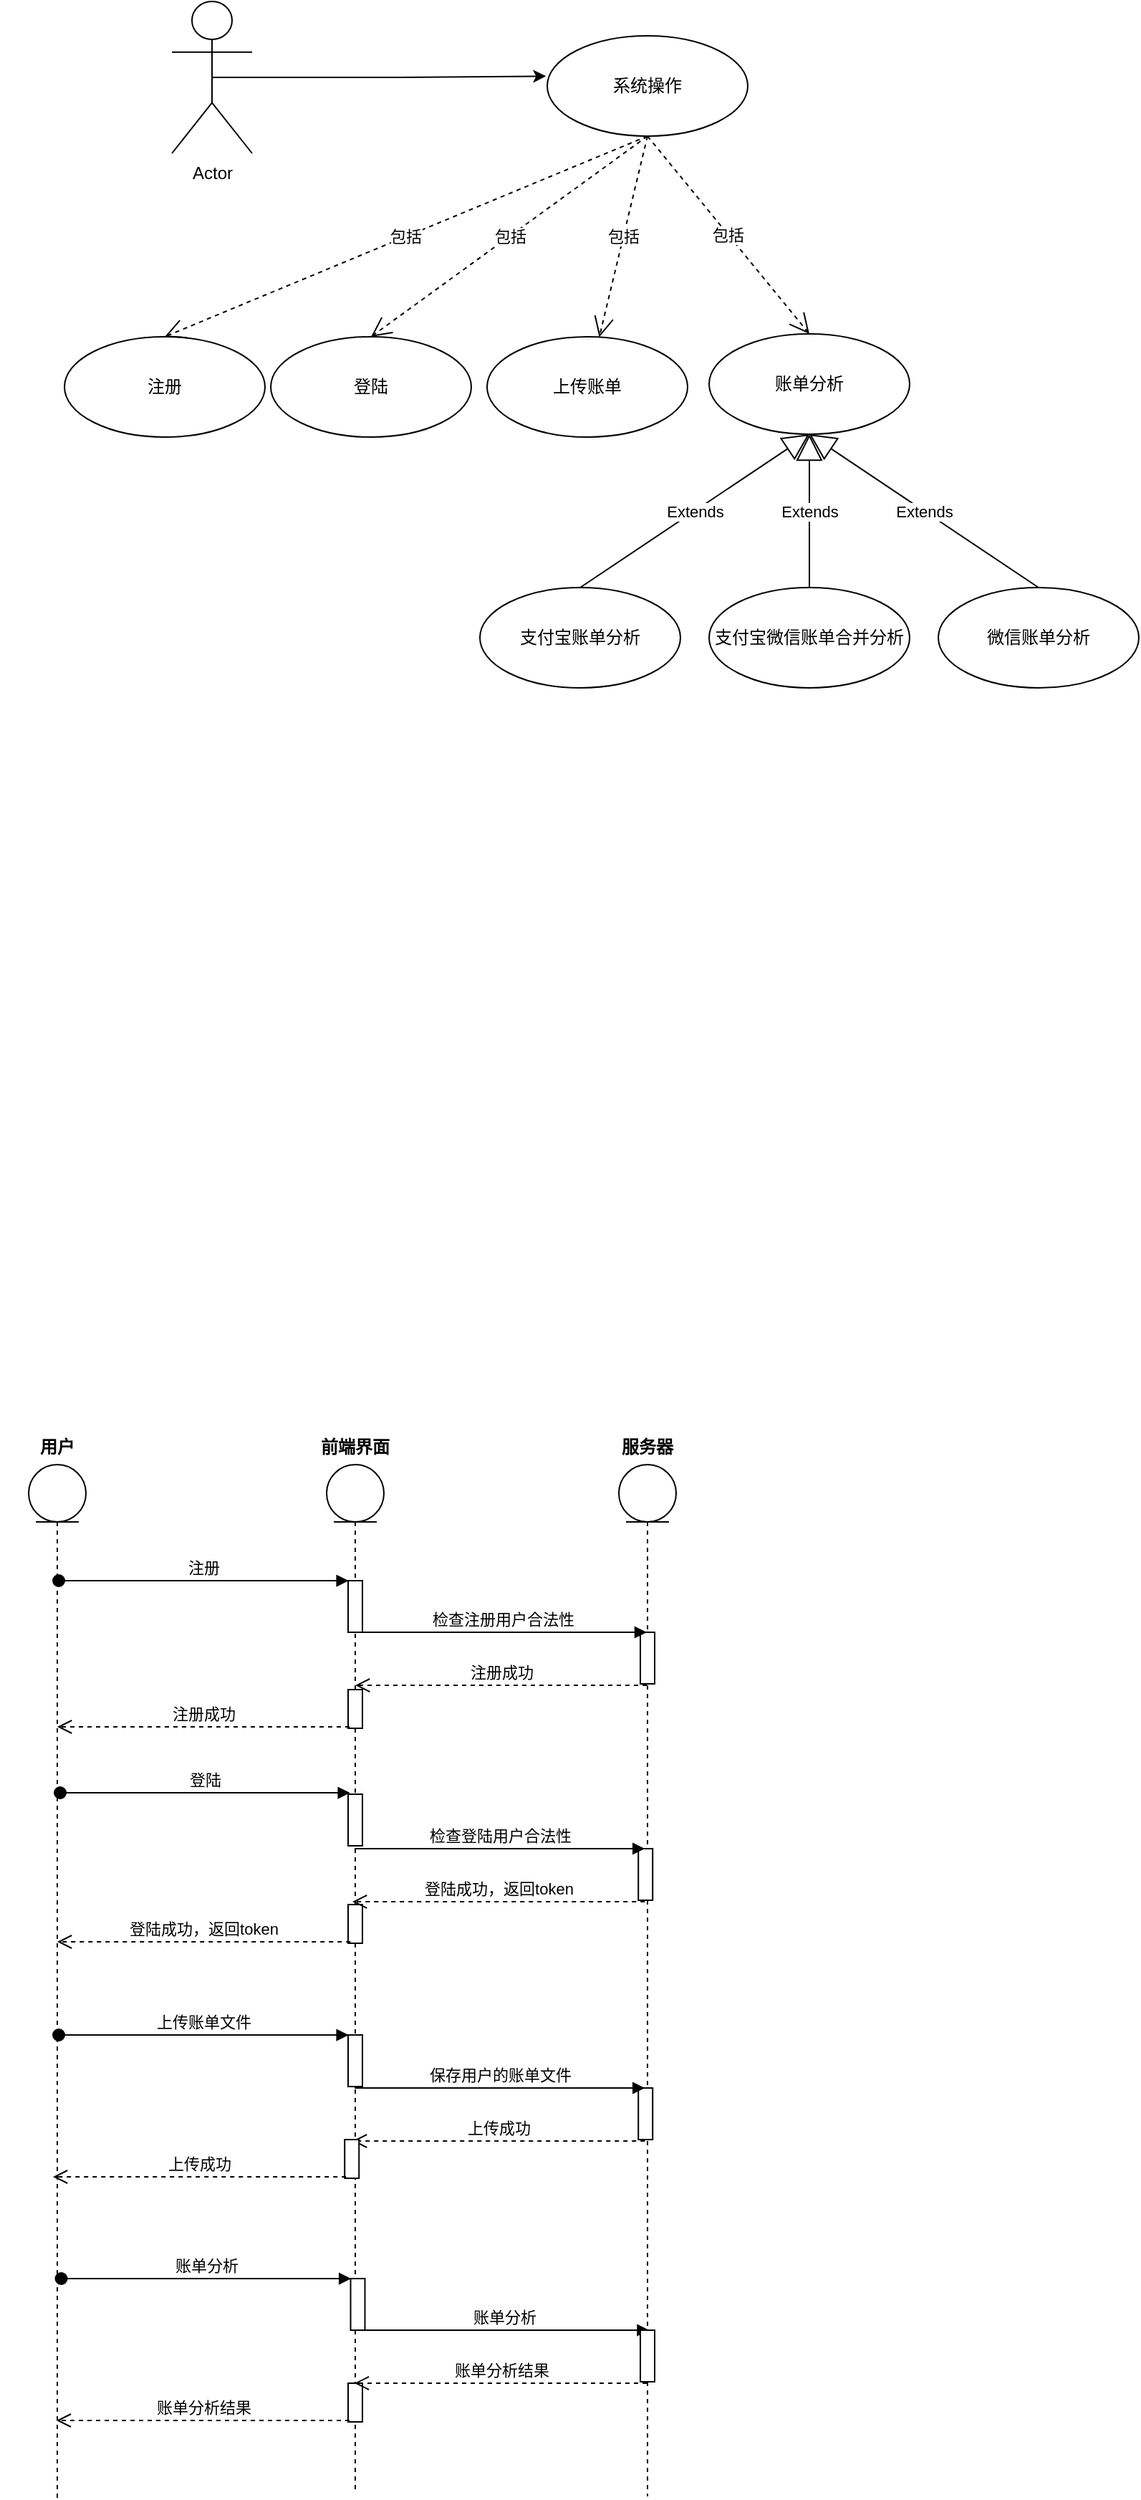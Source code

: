 <mxfile version="16.2.6" type="github">
  <diagram id="fHpPr2RdEvj4gNqwsy3j" name="Page-1">
    <mxGraphModel dx="922" dy="593" grid="0" gridSize="10" guides="1" tooltips="1" connect="1" arrows="1" fold="1" page="1" pageScale="1" pageWidth="827" pageHeight="1169" math="0" shadow="0">
      <root>
        <mxCell id="0" />
        <mxCell id="1" parent="0" />
        <mxCell id="5TZ1lEWXBGR0TFEkmN6e-29" style="edgeStyle=orthogonalEdgeStyle;rounded=0;orthogonalLoop=1;jettySize=auto;html=1;exitX=0.5;exitY=0.5;exitDx=0;exitDy=0;exitPerimeter=0;entryX=-0.006;entryY=0.402;entryDx=0;entryDy=0;entryPerimeter=0;" edge="1" parent="1" source="5TZ1lEWXBGR0TFEkmN6e-1" target="5TZ1lEWXBGR0TFEkmN6e-7">
          <mxGeometry relative="1" as="geometry" />
        </mxCell>
        <mxCell id="5TZ1lEWXBGR0TFEkmN6e-1" value="Actor" style="shape=umlActor;verticalLabelPosition=bottom;verticalAlign=top;html=1;" vertex="1" parent="1">
          <mxGeometry x="138" y="176" width="56" height="106" as="geometry" />
        </mxCell>
        <mxCell id="5TZ1lEWXBGR0TFEkmN6e-2" value="登陆" style="ellipse;whiteSpace=wrap;html=1;" vertex="1" parent="1">
          <mxGeometry x="207" y="410" width="140" height="70" as="geometry" />
        </mxCell>
        <mxCell id="5TZ1lEWXBGR0TFEkmN6e-3" value="注册" style="ellipse;whiteSpace=wrap;html=1;" vertex="1" parent="1">
          <mxGeometry x="63" y="410" width="140" height="70" as="geometry" />
        </mxCell>
        <mxCell id="5TZ1lEWXBGR0TFEkmN6e-4" value="账单分析" style="ellipse;whiteSpace=wrap;html=1;" vertex="1" parent="1">
          <mxGeometry x="513" y="408" width="140" height="70" as="geometry" />
        </mxCell>
        <mxCell id="5TZ1lEWXBGR0TFEkmN6e-5" value="上传账单" style="ellipse;whiteSpace=wrap;html=1;" vertex="1" parent="1">
          <mxGeometry x="358" y="410" width="140" height="70" as="geometry" />
        </mxCell>
        <mxCell id="5TZ1lEWXBGR0TFEkmN6e-6" value="微信账单分析" style="ellipse;whiteSpace=wrap;html=1;fillColor=default;gradientColor=none;" vertex="1" parent="1">
          <mxGeometry x="673" y="585" width="140" height="70" as="geometry" />
        </mxCell>
        <mxCell id="5TZ1lEWXBGR0TFEkmN6e-7" value="系统操作" style="ellipse;whiteSpace=wrap;html=1;" vertex="1" parent="1">
          <mxGeometry x="400" y="200" width="140" height="70" as="geometry" />
        </mxCell>
        <mxCell id="5TZ1lEWXBGR0TFEkmN6e-8" value="支付宝账单分析" style="ellipse;whiteSpace=wrap;html=1;" vertex="1" parent="1">
          <mxGeometry x="353" y="585" width="140" height="70" as="geometry" />
        </mxCell>
        <mxCell id="5TZ1lEWXBGR0TFEkmN6e-9" value="支付宝微信账单合并分析" style="ellipse;whiteSpace=wrap;html=1;" vertex="1" parent="1">
          <mxGeometry x="513" y="585" width="140" height="70" as="geometry" />
        </mxCell>
        <mxCell id="5TZ1lEWXBGR0TFEkmN6e-16" value="Extends" style="endArrow=block;endSize=16;endFill=0;html=1;rounded=0;exitX=0.5;exitY=0;exitDx=0;exitDy=0;entryX=0.5;entryY=1;entryDx=0;entryDy=0;" edge="1" parent="1" source="5TZ1lEWXBGR0TFEkmN6e-8" target="5TZ1lEWXBGR0TFEkmN6e-4">
          <mxGeometry width="160" relative="1" as="geometry">
            <mxPoint x="382" y="528" as="sourcePoint" />
            <mxPoint x="542" y="528" as="targetPoint" />
          </mxGeometry>
        </mxCell>
        <mxCell id="5TZ1lEWXBGR0TFEkmN6e-17" value="Extends" style="endArrow=block;endSize=16;endFill=0;html=1;rounded=0;exitX=0.5;exitY=0;exitDx=0;exitDy=0;entryX=0.5;entryY=1;entryDx=0;entryDy=0;" edge="1" parent="1" source="5TZ1lEWXBGR0TFEkmN6e-6" target="5TZ1lEWXBGR0TFEkmN6e-4">
          <mxGeometry width="160" relative="1" as="geometry">
            <mxPoint x="632" y="612" as="sourcePoint" />
            <mxPoint x="656" y="479" as="targetPoint" />
          </mxGeometry>
        </mxCell>
        <mxCell id="5TZ1lEWXBGR0TFEkmN6e-18" value="Extends" style="endArrow=block;endSize=16;endFill=0;html=1;rounded=0;" edge="1" parent="1" source="5TZ1lEWXBGR0TFEkmN6e-9" target="5TZ1lEWXBGR0TFEkmN6e-4">
          <mxGeometry width="160" relative="1" as="geometry">
            <mxPoint x="444" y="673.5" as="sourcePoint" />
            <mxPoint x="580" y="483" as="targetPoint" />
          </mxGeometry>
        </mxCell>
        <mxCell id="5TZ1lEWXBGR0TFEkmN6e-19" value="包括" style="endArrow=open;endSize=12;dashed=1;html=1;rounded=0;exitX=0.5;exitY=1;exitDx=0;exitDy=0;entryX=0.5;entryY=0;entryDx=0;entryDy=0;" edge="1" parent="1" source="5TZ1lEWXBGR0TFEkmN6e-7" target="5TZ1lEWXBGR0TFEkmN6e-2">
          <mxGeometry width="160" relative="1" as="geometry">
            <mxPoint x="345" y="334.44" as="sourcePoint" />
            <mxPoint x="547" y="334" as="targetPoint" />
          </mxGeometry>
        </mxCell>
        <mxCell id="5TZ1lEWXBGR0TFEkmN6e-20" value="包括" style="endArrow=open;endSize=12;dashed=1;html=1;rounded=0;exitX=0.5;exitY=1;exitDx=0;exitDy=0;" edge="1" parent="1" source="5TZ1lEWXBGR0TFEkmN6e-7" target="5TZ1lEWXBGR0TFEkmN6e-5">
          <mxGeometry width="160" relative="1" as="geometry">
            <mxPoint x="625" y="352.44" as="sourcePoint" />
            <mxPoint x="500" y="394" as="targetPoint" />
          </mxGeometry>
        </mxCell>
        <mxCell id="5TZ1lEWXBGR0TFEkmN6e-21" value="包括" style="endArrow=open;endSize=12;dashed=1;html=1;rounded=0;exitX=0.5;exitY=1;exitDx=0;exitDy=0;entryX=0.5;entryY=0;entryDx=0;entryDy=0;" edge="1" parent="1" source="5TZ1lEWXBGR0TFEkmN6e-7" target="5TZ1lEWXBGR0TFEkmN6e-4">
          <mxGeometry width="160" relative="1" as="geometry">
            <mxPoint x="580" y="194.44" as="sourcePoint" />
            <mxPoint x="782" y="194" as="targetPoint" />
          </mxGeometry>
        </mxCell>
        <mxCell id="5TZ1lEWXBGR0TFEkmN6e-22" value="包括" style="endArrow=open;endSize=12;dashed=1;html=1;rounded=0;exitX=0.5;exitY=1;exitDx=0;exitDy=0;entryX=0.5;entryY=0;entryDx=0;entryDy=0;" edge="1" parent="1" source="5TZ1lEWXBGR0TFEkmN6e-7" target="5TZ1lEWXBGR0TFEkmN6e-3">
          <mxGeometry width="160" relative="1" as="geometry">
            <mxPoint x="385" y="292.44" as="sourcePoint" />
            <mxPoint x="587" y="292" as="targetPoint" />
          </mxGeometry>
        </mxCell>
        <mxCell id="5TZ1lEWXBGR0TFEkmN6e-30" value="" style="shape=umlLifeline;participant=umlEntity;perimeter=lifelinePerimeter;whiteSpace=wrap;html=1;container=1;collapsible=0;recursiveResize=0;verticalAlign=top;spacingTop=36;outlineConnect=0;fillColor=default;gradientColor=none;" vertex="1" parent="1">
          <mxGeometry x="38" y="1197" width="40" height="721" as="geometry" />
        </mxCell>
        <mxCell id="5TZ1lEWXBGR0TFEkmN6e-32" value="" style="shape=umlLifeline;participant=umlEntity;perimeter=lifelinePerimeter;whiteSpace=wrap;html=1;container=1;collapsible=0;recursiveResize=0;verticalAlign=top;spacingTop=36;outlineConnect=0;fillColor=default;gradientColor=none;" vertex="1" parent="1">
          <mxGeometry x="246" y="1197" width="40" height="716" as="geometry" />
        </mxCell>
        <mxCell id="5TZ1lEWXBGR0TFEkmN6e-34" value="" style="html=1;points=[];perimeter=orthogonalPerimeter;fillColor=default;gradientColor=none;" vertex="1" parent="5TZ1lEWXBGR0TFEkmN6e-32">
          <mxGeometry x="15" y="81" width="10" height="36" as="geometry" />
        </mxCell>
        <mxCell id="5TZ1lEWXBGR0TFEkmN6e-45" value="" style="html=1;points=[];perimeter=orthogonalPerimeter;fillColor=default;gradientColor=none;" vertex="1" parent="5TZ1lEWXBGR0TFEkmN6e-32">
          <mxGeometry x="15" y="230" width="10" height="36" as="geometry" />
        </mxCell>
        <mxCell id="5TZ1lEWXBGR0TFEkmN6e-51" value="" style="html=1;points=[];perimeter=orthogonalPerimeter;fillColor=default;gradientColor=none;" vertex="1" parent="5TZ1lEWXBGR0TFEkmN6e-32">
          <mxGeometry x="15" y="157" width="10" height="27" as="geometry" />
        </mxCell>
        <mxCell id="5TZ1lEWXBGR0TFEkmN6e-52" value="" style="html=1;points=[];perimeter=orthogonalPerimeter;fillColor=default;gradientColor=none;" vertex="1" parent="5TZ1lEWXBGR0TFEkmN6e-32">
          <mxGeometry x="15" y="307" width="10" height="27" as="geometry" />
        </mxCell>
        <mxCell id="5TZ1lEWXBGR0TFEkmN6e-55" value="" style="html=1;points=[];perimeter=orthogonalPerimeter;fillColor=default;gradientColor=none;" vertex="1" parent="5TZ1lEWXBGR0TFEkmN6e-32">
          <mxGeometry x="15" y="398" width="10" height="36" as="geometry" />
        </mxCell>
        <mxCell id="5TZ1lEWXBGR0TFEkmN6e-56" value="上传账单文件" style="html=1;verticalAlign=bottom;startArrow=oval;endArrow=block;startSize=8;rounded=0;entryX=0.033;entryY=0.001;entryDx=0;entryDy=0;entryPerimeter=0;" edge="1" parent="5TZ1lEWXBGR0TFEkmN6e-32" target="5TZ1lEWXBGR0TFEkmN6e-55">
          <mxGeometry relative="1" as="geometry">
            <mxPoint x="-187" y="398" as="sourcePoint" />
            <mxPoint x="-18" y="398" as="targetPoint" />
          </mxGeometry>
        </mxCell>
        <mxCell id="5TZ1lEWXBGR0TFEkmN6e-62" value="" style="html=1;points=[];perimeter=orthogonalPerimeter;fillColor=default;gradientColor=none;" vertex="1" parent="5TZ1lEWXBGR0TFEkmN6e-32">
          <mxGeometry x="16.75" y="568" width="10" height="36" as="geometry" />
        </mxCell>
        <mxCell id="5TZ1lEWXBGR0TFEkmN6e-63" value="账单分析" style="html=1;verticalAlign=bottom;startArrow=oval;endArrow=block;startSize=8;rounded=0;entryX=0.033;entryY=0.001;entryDx=0;entryDy=0;entryPerimeter=0;" edge="1" parent="5TZ1lEWXBGR0TFEkmN6e-32" target="5TZ1lEWXBGR0TFEkmN6e-62">
          <mxGeometry relative="1" as="geometry">
            <mxPoint x="-185.25" y="568" as="sourcePoint" />
            <mxPoint x="-16.25" y="568" as="targetPoint" />
          </mxGeometry>
        </mxCell>
        <mxCell id="5TZ1lEWXBGR0TFEkmN6e-64" value="账单分析" style="html=1;verticalAlign=bottom;endArrow=block;rounded=0;" edge="1" parent="5TZ1lEWXBGR0TFEkmN6e-32">
          <mxGeometry relative="1" as="geometry">
            <mxPoint x="22.75" y="604" as="sourcePoint" />
            <mxPoint x="225.25" y="604" as="targetPoint" />
          </mxGeometry>
        </mxCell>
        <mxCell id="5TZ1lEWXBGR0TFEkmN6e-67" value="" style="html=1;points=[];perimeter=orthogonalPerimeter;fillColor=default;gradientColor=none;" vertex="1" parent="5TZ1lEWXBGR0TFEkmN6e-32">
          <mxGeometry x="15" y="641" width="10" height="27" as="geometry" />
        </mxCell>
        <mxCell id="5TZ1lEWXBGR0TFEkmN6e-68" value="账单分析结果" style="html=1;verticalAlign=bottom;endArrow=open;dashed=1;endSize=8;rounded=0;" edge="1" parent="5TZ1lEWXBGR0TFEkmN6e-32">
          <mxGeometry relative="1" as="geometry">
            <mxPoint x="16.0" y="667" as="sourcePoint" />
            <mxPoint x="-188.611" y="667" as="targetPoint" />
          </mxGeometry>
        </mxCell>
        <mxCell id="5TZ1lEWXBGR0TFEkmN6e-33" value="" style="shape=umlLifeline;participant=umlEntity;perimeter=lifelinePerimeter;whiteSpace=wrap;html=1;container=1;collapsible=0;recursiveResize=0;verticalAlign=top;spacingTop=36;outlineConnect=0;fillColor=default;gradientColor=none;" vertex="1" parent="1">
          <mxGeometry x="450" y="1197" width="40" height="720" as="geometry" />
        </mxCell>
        <mxCell id="5TZ1lEWXBGR0TFEkmN6e-40" value="" style="html=1;points=[];perimeter=orthogonalPerimeter;fillColor=default;gradientColor=none;" vertex="1" parent="5TZ1lEWXBGR0TFEkmN6e-33">
          <mxGeometry x="15" y="117" width="10" height="36" as="geometry" />
        </mxCell>
        <mxCell id="5TZ1lEWXBGR0TFEkmN6e-65" value="" style="html=1;points=[];perimeter=orthogonalPerimeter;fillColor=default;gradientColor=none;" vertex="1" parent="5TZ1lEWXBGR0TFEkmN6e-33">
          <mxGeometry x="15" y="604" width="10" height="36" as="geometry" />
        </mxCell>
        <mxCell id="5TZ1lEWXBGR0TFEkmN6e-66" value="账单分析结果" style="html=1;verticalAlign=bottom;endArrow=open;dashed=1;endSize=8;rounded=0;" edge="1" parent="5TZ1lEWXBGR0TFEkmN6e-33">
          <mxGeometry relative="1" as="geometry">
            <mxPoint x="-184.611" y="641" as="targetPoint" />
            <mxPoint x="19.5" y="641" as="sourcePoint" />
            <Array as="points">
              <mxPoint x="-42" y="641" />
            </Array>
          </mxGeometry>
        </mxCell>
        <mxCell id="5TZ1lEWXBGR0TFEkmN6e-35" value="注册" style="html=1;verticalAlign=bottom;startArrow=oval;endArrow=block;startSize=8;rounded=0;entryX=0.033;entryY=0.001;entryDx=0;entryDy=0;entryPerimeter=0;" edge="1" target="5TZ1lEWXBGR0TFEkmN6e-34" parent="1">
          <mxGeometry relative="1" as="geometry">
            <mxPoint x="59" y="1278" as="sourcePoint" />
            <mxPoint x="228" y="1278" as="targetPoint" />
          </mxGeometry>
        </mxCell>
        <mxCell id="5TZ1lEWXBGR0TFEkmN6e-41" value="检查注册用户合法性" style="html=1;verticalAlign=bottom;endArrow=block;rounded=0;" edge="1" target="5TZ1lEWXBGR0TFEkmN6e-33" parent="1">
          <mxGeometry relative="1" as="geometry">
            <mxPoint x="267" y="1314" as="sourcePoint" />
          </mxGeometry>
        </mxCell>
        <mxCell id="5TZ1lEWXBGR0TFEkmN6e-42" value="注册成功" style="html=1;verticalAlign=bottom;endArrow=open;dashed=1;endSize=8;rounded=0;" edge="1" source="5TZ1lEWXBGR0TFEkmN6e-33" parent="1" target="5TZ1lEWXBGR0TFEkmN6e-32">
          <mxGeometry relative="1" as="geometry">
            <mxPoint x="267" y="1390" as="targetPoint" />
            <Array as="points">
              <mxPoint x="408" y="1351" />
            </Array>
          </mxGeometry>
        </mxCell>
        <mxCell id="5TZ1lEWXBGR0TFEkmN6e-43" value="注册成功" style="html=1;verticalAlign=bottom;endArrow=open;dashed=1;endSize=8;rounded=0;" edge="1" parent="1" target="5TZ1lEWXBGR0TFEkmN6e-30">
          <mxGeometry relative="1" as="geometry">
            <mxPoint x="262" y="1380" as="sourcePoint" />
            <mxPoint x="182" y="1380" as="targetPoint" />
          </mxGeometry>
        </mxCell>
        <mxCell id="5TZ1lEWXBGR0TFEkmN6e-44" value="登陆" style="html=1;verticalAlign=bottom;startArrow=oval;endArrow=block;startSize=8;rounded=0;entryX=0.033;entryY=0.001;entryDx=0;entryDy=0;entryPerimeter=0;" edge="1" parent="1">
          <mxGeometry relative="1" as="geometry">
            <mxPoint x="60" y="1426" as="sourcePoint" />
            <mxPoint x="262.33" y="1426.036" as="targetPoint" />
          </mxGeometry>
        </mxCell>
        <mxCell id="5TZ1lEWXBGR0TFEkmN6e-47" value="" style="html=1;points=[];perimeter=orthogonalPerimeter;fillColor=default;gradientColor=none;" vertex="1" parent="1">
          <mxGeometry x="463.61" y="1465" width="10" height="36" as="geometry" />
        </mxCell>
        <mxCell id="5TZ1lEWXBGR0TFEkmN6e-48" value="检查登陆用户合法性" style="html=1;verticalAlign=bottom;endArrow=block;rounded=0;" edge="1" parent="1">
          <mxGeometry relative="1" as="geometry">
            <mxPoint x="265.61" y="1465" as="sourcePoint" />
            <mxPoint x="468.11" y="1465" as="targetPoint" />
          </mxGeometry>
        </mxCell>
        <mxCell id="5TZ1lEWXBGR0TFEkmN6e-49" value="登陆成功，返回token" style="html=1;verticalAlign=bottom;endArrow=open;dashed=1;endSize=8;rounded=0;" edge="1" parent="1">
          <mxGeometry relative="1" as="geometry">
            <mxPoint x="263.999" y="1502" as="targetPoint" />
            <mxPoint x="468.11" y="1502" as="sourcePoint" />
            <Array as="points">
              <mxPoint x="406.61" y="1502" />
            </Array>
          </mxGeometry>
        </mxCell>
        <mxCell id="5TZ1lEWXBGR0TFEkmN6e-50" value="登陆成功，返回token" style="html=1;verticalAlign=bottom;endArrow=open;dashed=1;endSize=8;rounded=0;" edge="1" parent="1">
          <mxGeometry relative="1" as="geometry">
            <mxPoint x="262.61" y="1530" as="sourcePoint" />
            <mxPoint x="57.999" y="1530" as="targetPoint" />
          </mxGeometry>
        </mxCell>
        <mxCell id="5TZ1lEWXBGR0TFEkmN6e-57" value="" style="html=1;points=[];perimeter=orthogonalPerimeter;fillColor=default;gradientColor=none;" vertex="1" parent="1">
          <mxGeometry x="463.61" y="1632" width="10" height="36" as="geometry" />
        </mxCell>
        <mxCell id="5TZ1lEWXBGR0TFEkmN6e-58" value="保存用户的账单文件" style="html=1;verticalAlign=bottom;endArrow=block;rounded=0;" edge="1" parent="1">
          <mxGeometry relative="1" as="geometry">
            <mxPoint x="265.61" y="1632" as="sourcePoint" />
            <mxPoint x="468.11" y="1632" as="targetPoint" />
          </mxGeometry>
        </mxCell>
        <mxCell id="5TZ1lEWXBGR0TFEkmN6e-59" value="上传成功" style="html=1;verticalAlign=bottom;endArrow=open;dashed=1;endSize=8;rounded=0;" edge="1" parent="1">
          <mxGeometry relative="1" as="geometry">
            <mxPoint x="263.999" y="1669" as="targetPoint" />
            <mxPoint x="468.11" y="1669" as="sourcePoint" />
            <Array as="points">
              <mxPoint x="406.61" y="1669" />
            </Array>
          </mxGeometry>
        </mxCell>
        <mxCell id="5TZ1lEWXBGR0TFEkmN6e-60" value="" style="html=1;points=[];perimeter=orthogonalPerimeter;fillColor=default;gradientColor=none;" vertex="1" parent="1">
          <mxGeometry x="258.61" y="1668" width="10" height="27" as="geometry" />
        </mxCell>
        <mxCell id="5TZ1lEWXBGR0TFEkmN6e-61" value="上传成功" style="html=1;verticalAlign=bottom;endArrow=open;dashed=1;endSize=8;rounded=0;" edge="1" parent="1">
          <mxGeometry relative="1" as="geometry">
            <mxPoint x="259.61" y="1694" as="sourcePoint" />
            <mxPoint x="54.999" y="1694" as="targetPoint" />
          </mxGeometry>
        </mxCell>
        <mxCell id="5TZ1lEWXBGR0TFEkmN6e-69" value="用户" style="text;align=center;fontStyle=1;verticalAlign=middle;spacingLeft=3;spacingRight=3;strokeColor=none;rotatable=0;points=[[0,0.5],[1,0.5]];portConstraint=eastwest;fillColor=none;gradientColor=none;" vertex="1" parent="1">
          <mxGeometry x="18" y="1171" width="80" height="26" as="geometry" />
        </mxCell>
        <mxCell id="5TZ1lEWXBGR0TFEkmN6e-70" value="前端界面" style="text;align=center;fontStyle=1;verticalAlign=middle;spacingLeft=3;spacingRight=3;strokeColor=none;rotatable=0;points=[[0,0.5],[1,0.5]];portConstraint=eastwest;fillColor=none;gradientColor=none;" vertex="1" parent="1">
          <mxGeometry x="226" y="1171" width="80" height="26" as="geometry" />
        </mxCell>
        <mxCell id="5TZ1lEWXBGR0TFEkmN6e-71" value="服务器" style="text;align=center;fontStyle=1;verticalAlign=middle;spacingLeft=3;spacingRight=3;strokeColor=none;rotatable=0;points=[[0,0.5],[1,0.5]];portConstraint=eastwest;fillColor=none;gradientColor=none;" vertex="1" parent="1">
          <mxGeometry x="430" y="1171" width="80" height="26" as="geometry" />
        </mxCell>
      </root>
    </mxGraphModel>
  </diagram>
</mxfile>
